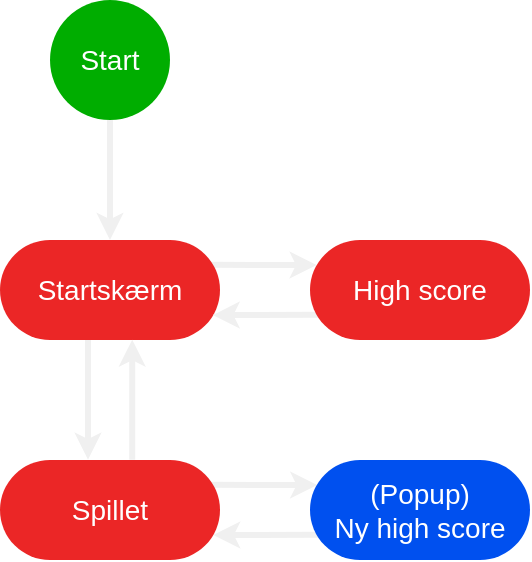 <mxfile version="14.1.8" type="device"><diagram id="s_JpmyCXzCIgZa6SdCrW" name="Page-1"><mxGraphModel dx="1086" dy="966" grid="1" gridSize="10" guides="1" tooltips="1" connect="1" arrows="1" fold="1" page="1" pageScale="1" pageWidth="850" pageHeight="1100" math="0" shadow="0"><root><mxCell id="0"/><mxCell id="1" parent="0"/><mxCell id="uTeGsmsVVRUD04MoN3ly-11" style="rounded=0;orthogonalLoop=1;jettySize=auto;html=1;exitX=0.958;exitY=0.248;exitDx=0;exitDy=0;entryX=0.03;entryY=0.251;entryDx=0;entryDy=0;startSize=4;sourcePerimeterSpacing=0;endSize=4;targetPerimeterSpacing=-9;strokeColor=#F0F0F0;strokeWidth=3;exitPerimeter=0;entryPerimeter=0;" parent="1" edge="1"><mxGeometry relative="1" as="geometry"><mxPoint x="390.65" y="422.38" as="sourcePoint"/><mxPoint x="443.57" y="422.53" as="targetPoint"/></mxGeometry></mxCell><mxCell id="uTeGsmsVVRUD04MoN3ly-12" style="rounded=0;orthogonalLoop=1;jettySize=auto;html=1;exitX=0.043;exitY=0.748;exitDx=0;exitDy=0;startSize=4;sourcePerimeterSpacing=0;endSize=4;targetPerimeterSpacing=0;strokeColor=#F0F0F0;strokeWidth=3;entryX=0.967;entryY=0.751;entryDx=0;entryDy=0;entryPerimeter=0;exitPerimeter=0;" parent="1" edge="1"><mxGeometry relative="1" as="geometry"><mxPoint x="445" y="447.38" as="sourcePoint"/><mxPoint x="391.64" y="447.53" as="targetPoint"/></mxGeometry></mxCell><mxCell id="uTeGsmsVVRUD04MoN3ly-7" style="rounded=0;orthogonalLoop=1;jettySize=auto;html=1;entryX=0.4;entryY=-0.003;entryDx=0;entryDy=0;startSize=4;sourcePerimeterSpacing=0;endSize=4;targetPerimeterSpacing=0;strokeColor=#F0F0F0;strokeWidth=3;entryPerimeter=0;exitX=0.4;exitY=0.997;exitDx=0;exitDy=0;exitPerimeter=0;" parent="1" source="mt2dZWatDVqnnIW-tMvF-1" target="uTeGsmsVVRUD04MoN3ly-2" edge="1"><mxGeometry relative="1" as="geometry"><mxPoint x="313" y="350" as="sourcePoint"/></mxGeometry></mxCell><mxCell id="uTeGsmsVVRUD04MoN3ly-9" style="rounded=0;orthogonalLoop=1;jettySize=auto;html=1;exitX=0.958;exitY=0.248;exitDx=0;exitDy=0;entryX=0.03;entryY=0.251;entryDx=0;entryDy=0;startSize=4;sourcePerimeterSpacing=0;endSize=4;targetPerimeterSpacing=-9;strokeColor=#F0F0F0;strokeWidth=3;exitPerimeter=0;entryPerimeter=0;" parent="1" source="mt2dZWatDVqnnIW-tMvF-1" target="uTeGsmsVVRUD04MoN3ly-1" edge="1"><mxGeometry relative="1" as="geometry"><mxPoint x="399.0" y="312.5" as="sourcePoint"/><mxPoint x="444.0" y="312.5" as="targetPoint"/></mxGeometry></mxCell><mxCell id="mt2dZWatDVqnnIW-tMvF-1" value="Startskærm" style="rounded=1;whiteSpace=wrap;html=1;fontSize=14;strokeColor=none;fontColor=#FFFFFF;arcSize=50;fillColor=#EB2626;" parent="1" vertex="1"><mxGeometry x="285" y="300" width="110" height="50" as="geometry"/></mxCell><mxCell id="mt2dZWatDVqnnIW-tMvF-3" value="" style="endArrow=classic;html=1;entryX=0.5;entryY=0;entryDx=0;entryDy=0;exitX=0.5;exitY=1;exitDx=0;exitDy=0;strokeColor=#F0F0F0;targetPerimeterSpacing=0;sourcePerimeterSpacing=0;endSize=4;strokeWidth=3;startSize=4;" parent="1" source="mt2dZWatDVqnnIW-tMvF-5" target="mt2dZWatDVqnnIW-tMvF-1" edge="1"><mxGeometry width="50" height="50" relative="1" as="geometry"><mxPoint x="130" y="395" as="sourcePoint"/><mxPoint x="440" y="330" as="targetPoint"/></mxGeometry></mxCell><mxCell id="mt2dZWatDVqnnIW-tMvF-5" value="Start" style="ellipse;whiteSpace=wrap;html=1;aspect=fixed;fontSize=14;fillColor=#00AD00;strokeColor=none;fontColor=#FFFFFF;" parent="1" vertex="1"><mxGeometry x="310" y="180" width="60" height="60" as="geometry"/></mxCell><mxCell id="uTeGsmsVVRUD04MoN3ly-10" style="rounded=0;orthogonalLoop=1;jettySize=auto;html=1;exitX=0.043;exitY=0.748;exitDx=0;exitDy=0;startSize=4;sourcePerimeterSpacing=0;endSize=4;targetPerimeterSpacing=0;strokeColor=#F0F0F0;strokeWidth=3;entryX=0.967;entryY=0.751;entryDx=0;entryDy=0;entryPerimeter=0;exitPerimeter=0;" parent="1" source="uTeGsmsVVRUD04MoN3ly-1" target="mt2dZWatDVqnnIW-tMvF-1" edge="1"><mxGeometry relative="1" as="geometry"><mxPoint x="400" y="338" as="targetPoint"/></mxGeometry></mxCell><mxCell id="uTeGsmsVVRUD04MoN3ly-1" value="High score" style="rounded=1;whiteSpace=wrap;html=1;fontSize=14;strokeColor=none;fontColor=#FFFFFF;arcSize=50;fillColor=#EB2626;" parent="1" vertex="1"><mxGeometry x="440" y="300" width="110" height="50" as="geometry"/></mxCell><mxCell id="uTeGsmsVVRUD04MoN3ly-8" style="rounded=0;orthogonalLoop=1;jettySize=auto;html=1;exitX=0.601;exitY=-0.003;exitDx=0;exitDy=0;entryX=0.601;entryY=0.997;entryDx=0;entryDy=0;startSize=4;sourcePerimeterSpacing=0;endSize=4;targetPerimeterSpacing=0;strokeColor=#F0F0F0;strokeWidth=3;entryPerimeter=0;exitPerimeter=0;" parent="1" source="uTeGsmsVVRUD04MoN3ly-2" target="mt2dZWatDVqnnIW-tMvF-1" edge="1"><mxGeometry relative="1" as="geometry"/></mxCell><mxCell id="uTeGsmsVVRUD04MoN3ly-2" value="Spillet" style="rounded=1;whiteSpace=wrap;html=1;fontSize=14;strokeColor=none;fontColor=#FFFFFF;arcSize=50;fillColor=#EB2626;" parent="1" vertex="1"><mxGeometry x="285" y="410" width="110" height="50" as="geometry"/></mxCell><mxCell id="uTeGsmsVVRUD04MoN3ly-3" value="(Popup)&lt;br&gt;Ny high score" style="rounded=1;whiteSpace=wrap;html=1;fontSize=14;fontColor=#ffffff;arcSize=50;fillColor=#0050ef;strokeColor=none;" parent="1" vertex="1"><mxGeometry x="440" y="410" width="110" height="50" as="geometry"/></mxCell></root></mxGraphModel></diagram></mxfile>